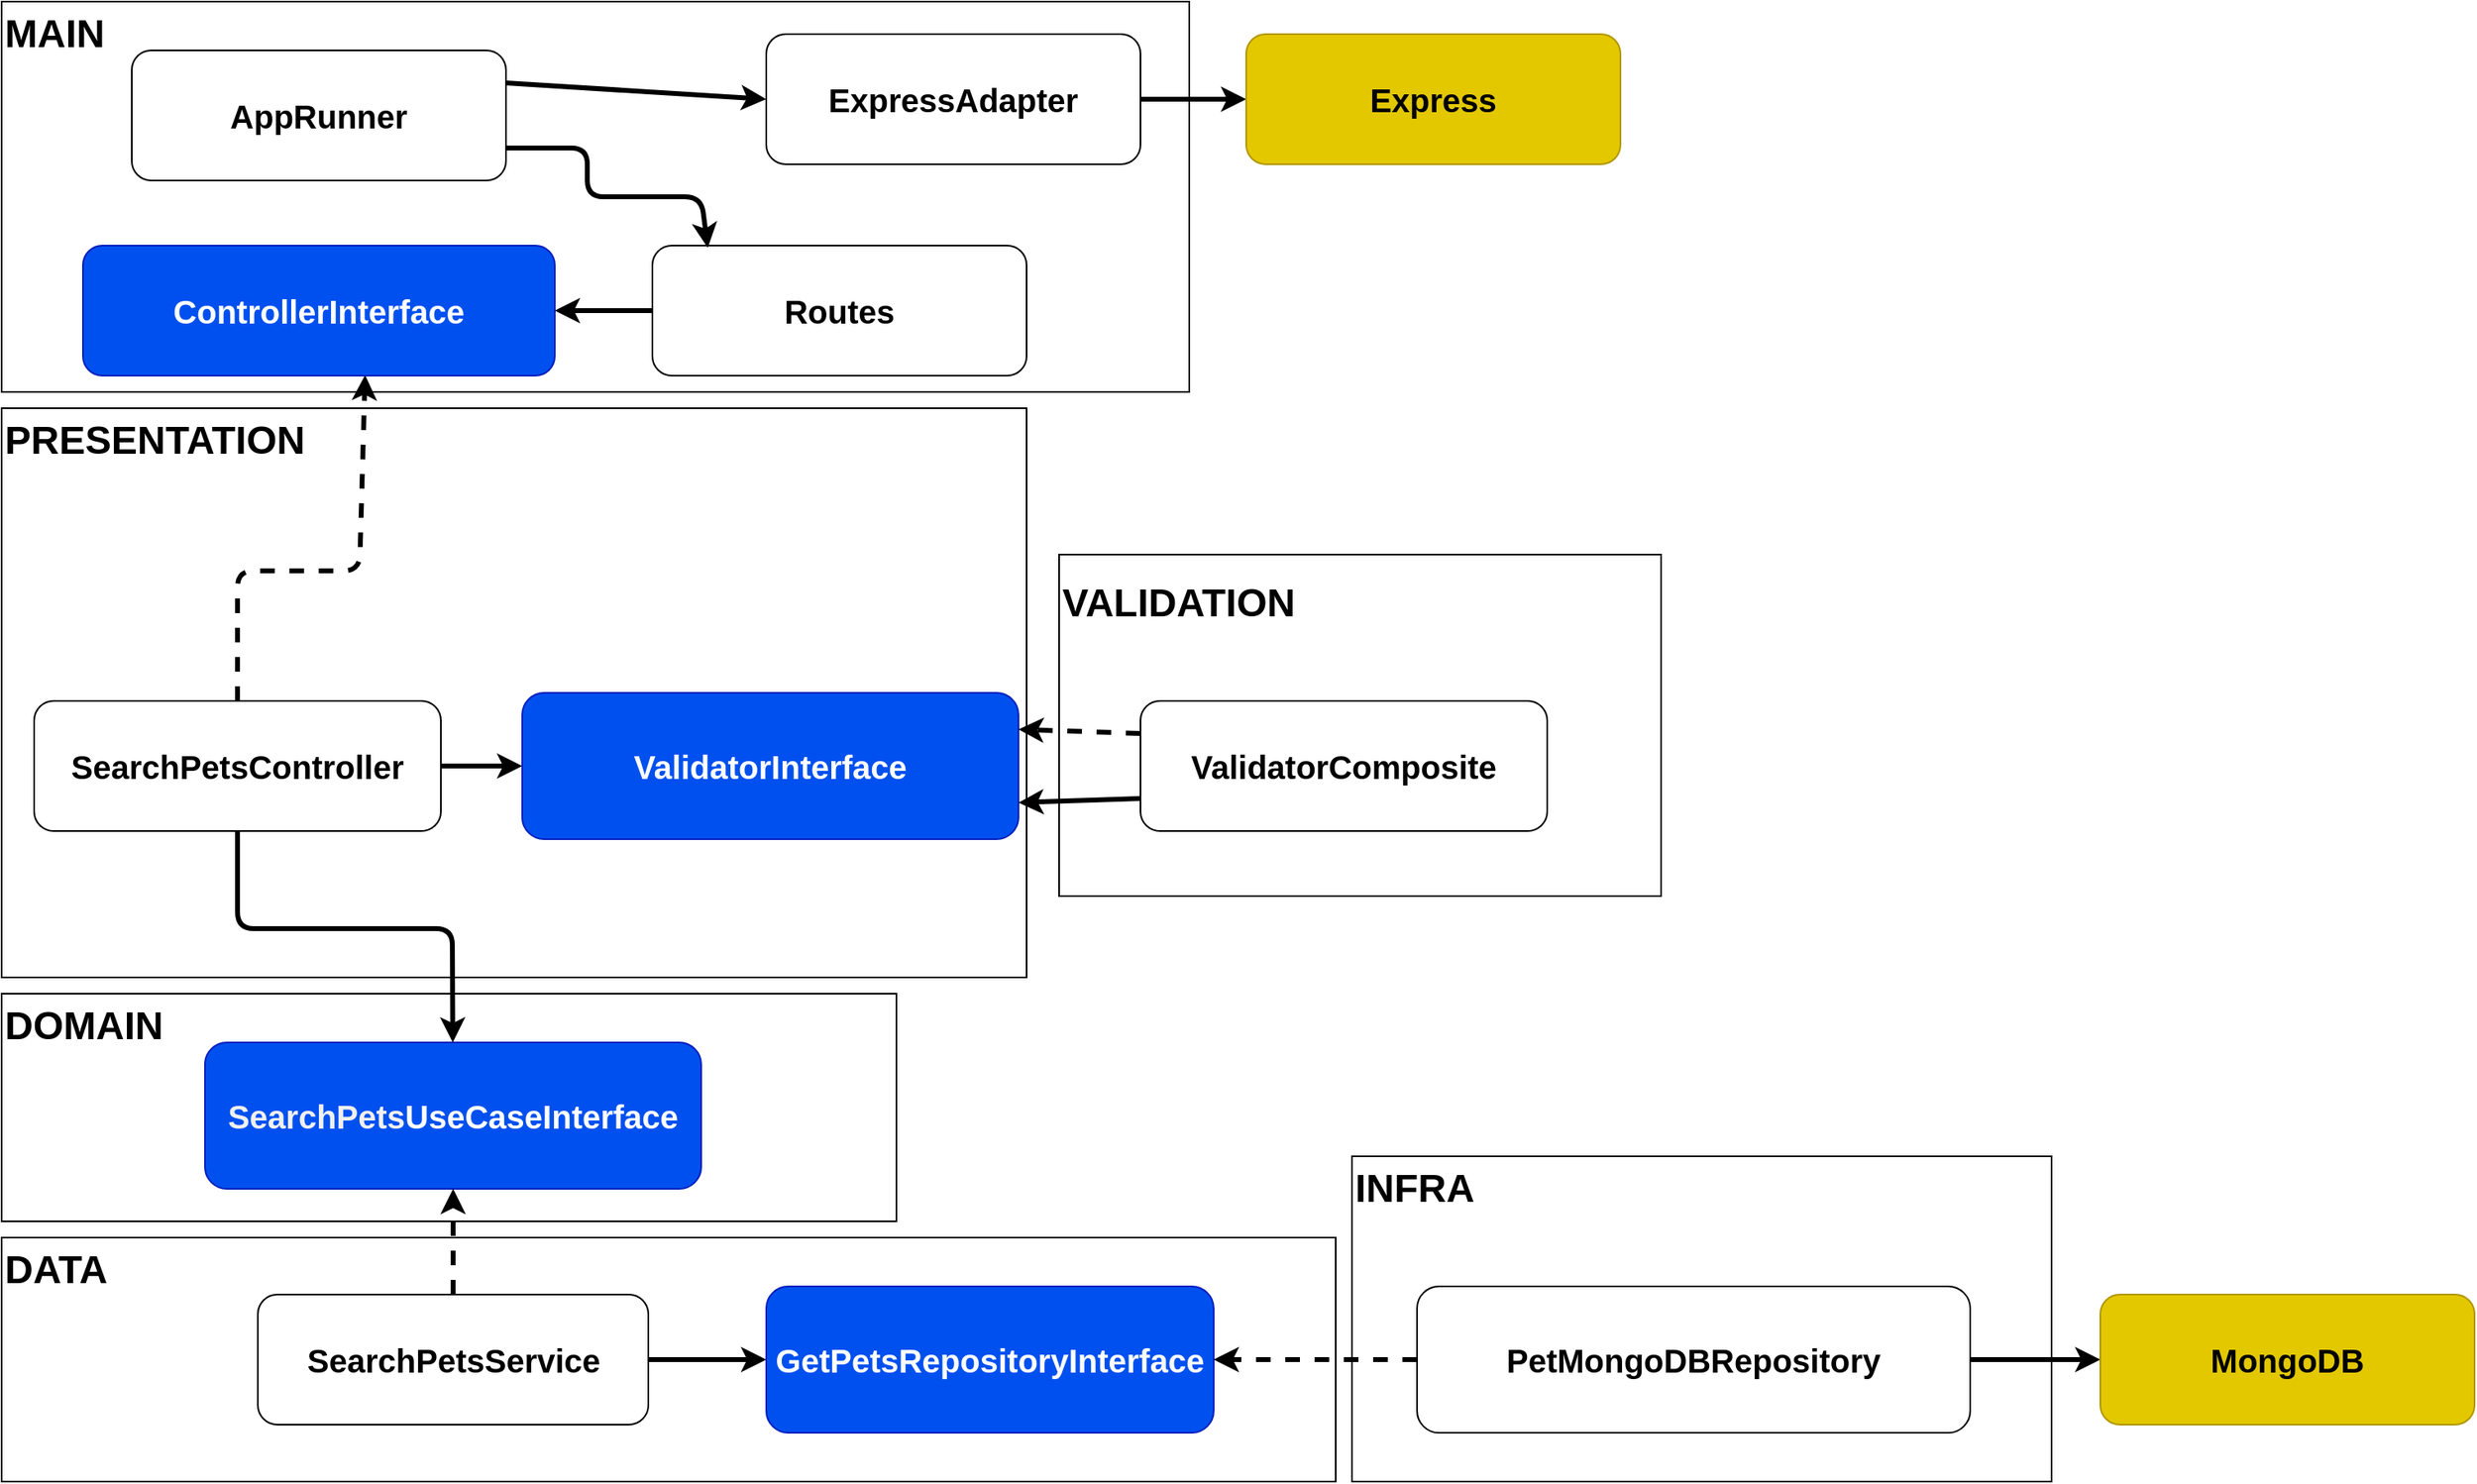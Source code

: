 <mxfile>
    <diagram id="iRc1kdBVz0h4nAgd-T1v" name="Page-1">
        <mxGraphModel dx="569" dy="396" grid="1" gridSize="10" guides="1" tooltips="1" connect="1" arrows="1" fold="1" page="1" pageScale="1" pageWidth="1654" pageHeight="1169" math="0" shadow="0">
            <root>
                <mxCell id="0"/>
                <mxCell id="1" parent="0"/>
                <mxCell id="2" value="" style="rounded=0;whiteSpace=wrap;html=1;fontSize=20;fontStyle=1" parent="1" vertex="1">
                    <mxGeometry x="10" y="270" width="630" height="350" as="geometry"/>
                </mxCell>
                <mxCell id="3" value="" style="rounded=0;whiteSpace=wrap;html=1;fontSize=20;fontStyle=1;align=left;" parent="1" vertex="1">
                    <mxGeometry x="10" y="630" width="550" height="140" as="geometry"/>
                </mxCell>
                <mxCell id="4" value="" style="rounded=0;whiteSpace=wrap;html=1;fontSize=20;fontStyle=1" parent="1" vertex="1">
                    <mxGeometry x="10" y="780" width="820" height="150" as="geometry"/>
                </mxCell>
                <mxCell id="5" value="" style="rounded=0;whiteSpace=wrap;html=1;fontSize=20;fontStyle=1" parent="1" vertex="1">
                    <mxGeometry x="660" y="360" width="370" height="210" as="geometry"/>
                </mxCell>
                <mxCell id="6" value="" style="rounded=0;whiteSpace=wrap;html=1;fontSize=20;fontStyle=1" parent="1" vertex="1">
                    <mxGeometry x="840" y="730" width="430" height="200" as="geometry"/>
                </mxCell>
                <mxCell id="7" value="" style="rounded=0;whiteSpace=wrap;html=1;fontSize=20;fontStyle=1" parent="1" vertex="1">
                    <mxGeometry x="10" y="20" width="730" height="240" as="geometry"/>
                </mxCell>
                <mxCell id="8" value="&lt;span style=&quot;color: rgb(240, 240, 240);&quot;&gt;SearchPets&lt;/span&gt;UseCaseInterface" style="rounded=1;whiteSpace=wrap;html=1;fillColor=#0050ef;fontColor=#ffffff;strokeColor=#001DBC;fontSize=20;fontStyle=1" parent="1" vertex="1">
                    <mxGeometry x="135" y="660" width="305" height="90" as="geometry"/>
                </mxCell>
                <mxCell id="74" style="edgeStyle=none;html=1;exitX=1;exitY=0.5;exitDx=0;exitDy=0;entryX=0;entryY=0.5;entryDx=0;entryDy=0;strokeWidth=3;" parent="1" source="13" target="31" edge="1">
                    <mxGeometry relative="1" as="geometry"/>
                </mxCell>
                <mxCell id="75" style="edgeStyle=none;html=1;exitX=0.5;exitY=0;exitDx=0;exitDy=0;entryX=0.5;entryY=1;entryDx=0;entryDy=0;strokeWidth=3;dashed=1;" parent="1" source="13" target="8" edge="1">
                    <mxGeometry relative="1" as="geometry"/>
                </mxCell>
                <mxCell id="13" value="SearchPetsService" style="rounded=1;whiteSpace=wrap;html=1;fontSize=20;fontStyle=1" parent="1" vertex="1">
                    <mxGeometry x="167.5" y="815" width="240" height="80" as="geometry"/>
                </mxCell>
                <mxCell id="14" style="edgeStyle=none;html=1;exitX=0.5;exitY=1;exitDx=0;exitDy=0;strokeWidth=3;fontSize=20;fontStyle=1" parent="1" source="17" target="8" edge="1">
                    <mxGeometry relative="1" as="geometry">
                        <Array as="points">
                            <mxPoint x="155" y="590"/>
                            <mxPoint x="287" y="590"/>
                        </Array>
                    </mxGeometry>
                </mxCell>
                <mxCell id="15" style="edgeStyle=none;html=1;exitX=1;exitY=0.5;exitDx=0;exitDy=0;entryX=0;entryY=0.5;entryDx=0;entryDy=0;strokeWidth=3;fontSize=20;" parent="1" source="17" target="44" edge="1">
                    <mxGeometry relative="1" as="geometry"/>
                </mxCell>
                <mxCell id="16" style="edgeStyle=none;html=1;exitX=0.5;exitY=0;exitDx=0;exitDy=0;entryX=0.598;entryY=0.996;entryDx=0;entryDy=0;strokeWidth=3;fontSize=20;dashed=1;entryPerimeter=0;" parent="1" source="17" target="18" edge="1">
                    <mxGeometry relative="1" as="geometry">
                        <Array as="points">
                            <mxPoint x="155" y="370"/>
                            <mxPoint x="230" y="370"/>
                        </Array>
                    </mxGeometry>
                </mxCell>
                <mxCell id="17" value="SearchPetsController" style="rounded=1;whiteSpace=wrap;html=1;fontSize=20;fontStyle=1" parent="1" vertex="1">
                    <mxGeometry x="30" y="450" width="250" height="80" as="geometry"/>
                </mxCell>
                <mxCell id="18" value="ControllerInterface" style="rounded=1;whiteSpace=wrap;html=1;fontSize=20;fillColor=#0050ef;fontColor=#ffffff;strokeColor=#001DBC;fontStyle=1" parent="1" vertex="1">
                    <mxGeometry x="60" y="170" width="290" height="80" as="geometry"/>
                </mxCell>
                <mxCell id="19" style="edgeStyle=none;html=1;exitX=0;exitY=0.5;exitDx=0;exitDy=0;entryX=1;entryY=0.5;entryDx=0;entryDy=0;strokeWidth=3;fontSize=20;" parent="1" source="20" target="18" edge="1">
                    <mxGeometry relative="1" as="geometry"/>
                </mxCell>
                <mxCell id="20" value="Routes" style="rounded=1;whiteSpace=wrap;html=1;fontSize=20;fontStyle=1" parent="1" vertex="1">
                    <mxGeometry x="410" y="170" width="230" height="80" as="geometry"/>
                </mxCell>
                <mxCell id="21" style="edgeStyle=none;html=1;exitX=1;exitY=0.25;exitDx=0;exitDy=0;entryX=0;entryY=0.5;entryDx=0;entryDy=0;strokeWidth=3;fontSize=20;fontStyle=1" parent="1" source="23" target="27" edge="1">
                    <mxGeometry relative="1" as="geometry">
                        <mxPoint x="400.0" y="70" as="targetPoint"/>
                    </mxGeometry>
                </mxCell>
                <mxCell id="22" style="edgeStyle=none;html=1;exitX=1;exitY=0.75;exitDx=0;exitDy=0;entryX=0.148;entryY=0.017;entryDx=0;entryDy=0;strokeWidth=3;fontSize=20;entryPerimeter=0;" parent="1" source="23" target="20" edge="1">
                    <mxGeometry relative="1" as="geometry">
                        <Array as="points">
                            <mxPoint x="370" y="110"/>
                            <mxPoint x="370" y="140"/>
                            <mxPoint x="440" y="140"/>
                        </Array>
                    </mxGeometry>
                </mxCell>
                <mxCell id="23" value="AppRunner" style="rounded=1;whiteSpace=wrap;html=1;fontSize=20;fontStyle=1" parent="1" vertex="1">
                    <mxGeometry x="90" y="50" width="230" height="80" as="geometry"/>
                </mxCell>
                <mxCell id="25" style="edgeStyle=none;html=1;exitX=1;exitY=0.5;exitDx=0;exitDy=0;entryX=0;entryY=0.5;entryDx=0;entryDy=0;strokeWidth=3;fontSize=20;fontStyle=1" parent="1" source="27" target="28" edge="1">
                    <mxGeometry relative="1" as="geometry"/>
                </mxCell>
                <mxCell id="27" value="ExpressAdapter" style="rounded=1;whiteSpace=wrap;html=1;fontSize=20;fontStyle=1" parent="1" vertex="1">
                    <mxGeometry x="480" y="40" width="230" height="80" as="geometry"/>
                </mxCell>
                <mxCell id="28" value="Express" style="rounded=1;whiteSpace=wrap;html=1;fontSize=20;fillColor=#e3c800;fontColor=#000000;strokeColor=#B09500;fontStyle=1" parent="1" vertex="1">
                    <mxGeometry x="775" y="40" width="230" height="80" as="geometry"/>
                </mxCell>
                <mxCell id="31" value="GetPetsRepositoryInterface" style="rounded=1;whiteSpace=wrap;html=1;fillColor=#0050ef;fontColor=#ffffff;strokeColor=#001DBC;fontSize=20;fontStyle=1" parent="1" vertex="1">
                    <mxGeometry x="480" y="810" width="275" height="90" as="geometry"/>
                </mxCell>
                <mxCell id="38" style="edgeStyle=none;html=1;exitX=1;exitY=0.5;exitDx=0;exitDy=0;entryX=0;entryY=0.5;entryDx=0;entryDy=0;strokeWidth=3;fontSize=20;" parent="1" source="40" target="43" edge="1">
                    <mxGeometry relative="1" as="geometry"/>
                </mxCell>
                <mxCell id="39" style="edgeStyle=none;html=1;exitX=0;exitY=0.5;exitDx=0;exitDy=0;entryX=1;entryY=0.5;entryDx=0;entryDy=0;dashed=1;strokeWidth=3;fontSize=20;" parent="1" source="40" target="31" edge="1">
                    <mxGeometry relative="1" as="geometry"/>
                </mxCell>
                <mxCell id="40" value="PetMongoDBRepository" style="rounded=1;whiteSpace=wrap;html=1;fontSize=20;fontStyle=1" parent="1" vertex="1">
                    <mxGeometry x="880" y="810" width="340" height="90" as="geometry"/>
                </mxCell>
                <mxCell id="43" value="MongoDB" style="rounded=1;whiteSpace=wrap;html=1;fontSize=20;fillColor=#e3c800;fontColor=#000000;strokeColor=#B09500;fontStyle=1" parent="1" vertex="1">
                    <mxGeometry x="1300" y="815" width="230" height="80" as="geometry"/>
                </mxCell>
                <mxCell id="44" value="ValidatorInterface" style="rounded=1;whiteSpace=wrap;html=1;fillColor=#0050ef;fontColor=#ffffff;strokeColor=#001DBC;fontSize=20;fontStyle=1" parent="1" vertex="1">
                    <mxGeometry x="330" y="445" width="305" height="90" as="geometry"/>
                </mxCell>
                <mxCell id="67" style="edgeStyle=none;html=1;exitX=0;exitY=0.25;exitDx=0;exitDy=0;entryX=1;entryY=0.25;entryDx=0;entryDy=0;strokeWidth=3;dashed=1;" parent="1" source="49" target="44" edge="1">
                    <mxGeometry relative="1" as="geometry"/>
                </mxCell>
                <mxCell id="77" style="edgeStyle=none;html=1;exitX=0;exitY=0.75;exitDx=0;exitDy=0;entryX=1;entryY=0.75;entryDx=0;entryDy=0;strokeWidth=3;" parent="1" source="49" target="44" edge="1">
                    <mxGeometry relative="1" as="geometry"/>
                </mxCell>
                <mxCell id="49" value="ValidatorComposite" style="rounded=1;whiteSpace=wrap;html=1;fontSize=20;fontStyle=1" parent="1" vertex="1">
                    <mxGeometry x="710" y="450" width="250" height="80" as="geometry"/>
                </mxCell>
                <mxCell id="60" value="MAIN" style="text;strokeColor=none;fillColor=none;html=1;fontSize=24;fontStyle=1;verticalAlign=middle;align=left;rounded=0;" parent="1" vertex="1">
                    <mxGeometry x="10" y="20" width="100" height="40" as="geometry"/>
                </mxCell>
                <mxCell id="61" value="PRESENTATION" style="text;strokeColor=none;fillColor=none;html=1;fontSize=24;fontStyle=1;verticalAlign=middle;align=left;rounded=0;" parent="1" vertex="1">
                    <mxGeometry x="10" y="270" width="100" height="40" as="geometry"/>
                </mxCell>
                <mxCell id="63" value="VALIDATION" style="text;strokeColor=none;fillColor=none;html=1;fontSize=24;fontStyle=1;verticalAlign=middle;align=left;rounded=0;" parent="1" vertex="1">
                    <mxGeometry x="660" y="370" width="100" height="40" as="geometry"/>
                </mxCell>
                <mxCell id="64" value="DOMAIN" style="text;strokeColor=none;fillColor=none;html=1;fontSize=24;fontStyle=1;verticalAlign=middle;align=left;rounded=0;" parent="1" vertex="1">
                    <mxGeometry x="10" y="630" width="100" height="40" as="geometry"/>
                </mxCell>
                <mxCell id="65" value="INFRA" style="text;strokeColor=none;fillColor=none;html=1;fontSize=24;fontStyle=1;verticalAlign=middle;align=left;rounded=0;" parent="1" vertex="1">
                    <mxGeometry x="840" y="730" width="100" height="40" as="geometry"/>
                </mxCell>
                <mxCell id="66" value="DATA" style="text;strokeColor=none;fillColor=none;html=1;fontSize=24;fontStyle=1;verticalAlign=middle;align=left;rounded=0;" parent="1" vertex="1">
                    <mxGeometry x="10" y="780" width="100" height="40" as="geometry"/>
                </mxCell>
            </root>
        </mxGraphModel>
    </diagram>
</mxfile>